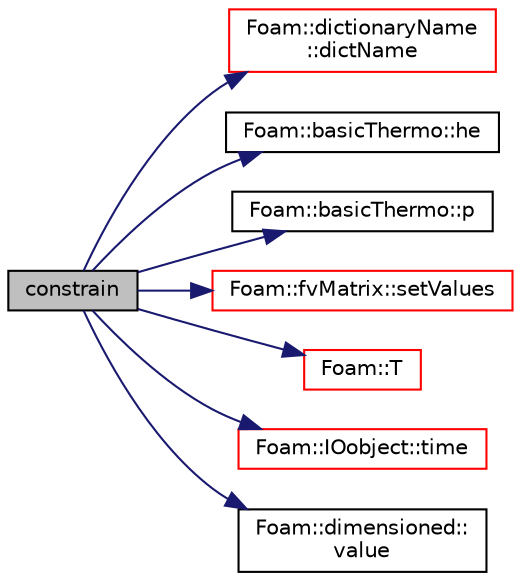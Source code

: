 digraph "constrain"
{
  bgcolor="transparent";
  edge [fontname="Helvetica",fontsize="10",labelfontname="Helvetica",labelfontsize="10"];
  node [fontname="Helvetica",fontsize="10",shape=record];
  rankdir="LR";
  Node1 [label="constrain",height=0.2,width=0.4,color="black", fillcolor="grey75", style="filled", fontcolor="black"];
  Node1 -> Node2 [color="midnightblue",fontsize="10",style="solid",fontname="Helvetica"];
  Node2 [label="Foam::dictionaryName\l::dictName",height=0.2,width=0.4,color="red",URL="$a00533.html#a0c0f7c5d75947353dc8dc6cbe4df98ea",tooltip="Return the local dictionary name (final part of scoped name) "];
  Node1 -> Node3 [color="midnightblue",fontsize="10",style="solid",fontname="Helvetica"];
  Node3 [label="Foam::basicThermo::he",height=0.2,width=0.4,color="black",URL="$a00121.html#a662d59ddd0d78a76cd9838b63db0dc27",tooltip="Enthalpy/Internal energy [J/kg]. "];
  Node1 -> Node4 [color="midnightblue",fontsize="10",style="solid",fontname="Helvetica"];
  Node4 [label="Foam::basicThermo::p",height=0.2,width=0.4,color="black",URL="$a00121.html#a559539638a23431ca4b538c03b46e746",tooltip="Pressure [Pa]. "];
  Node1 -> Node5 [color="midnightblue",fontsize="10",style="solid",fontname="Helvetica"];
  Node5 [label="Foam::fvMatrix::setValues",height=0.2,width=0.4,color="red",URL="$a00888.html#af485ea1c60422a3ac6a6b05660da9bc2",tooltip="Set solution in given cells to the specified values. "];
  Node1 -> Node6 [color="midnightblue",fontsize="10",style="solid",fontname="Helvetica"];
  Node6 [label="Foam::T",height=0.2,width=0.4,color="red",URL="$a10979.html#ae57fda0abb14bb0944947c463c6e09d4"];
  Node1 -> Node7 [color="midnightblue",fontsize="10",style="solid",fontname="Helvetica"];
  Node7 [label="Foam::IOobject::time",height=0.2,width=0.4,color="red",URL="$a01197.html#ab5a56b597db315d880e81c09a4341244",tooltip="Return time. "];
  Node1 -> Node8 [color="midnightblue",fontsize="10",style="solid",fontname="Helvetica"];
  Node8 [label="Foam::dimensioned::\lvalue",height=0.2,width=0.4,color="black",URL="$a00538.html#a080d3824651cfcf52f72acceec615aaa",tooltip="Return const reference to value. "];
}
